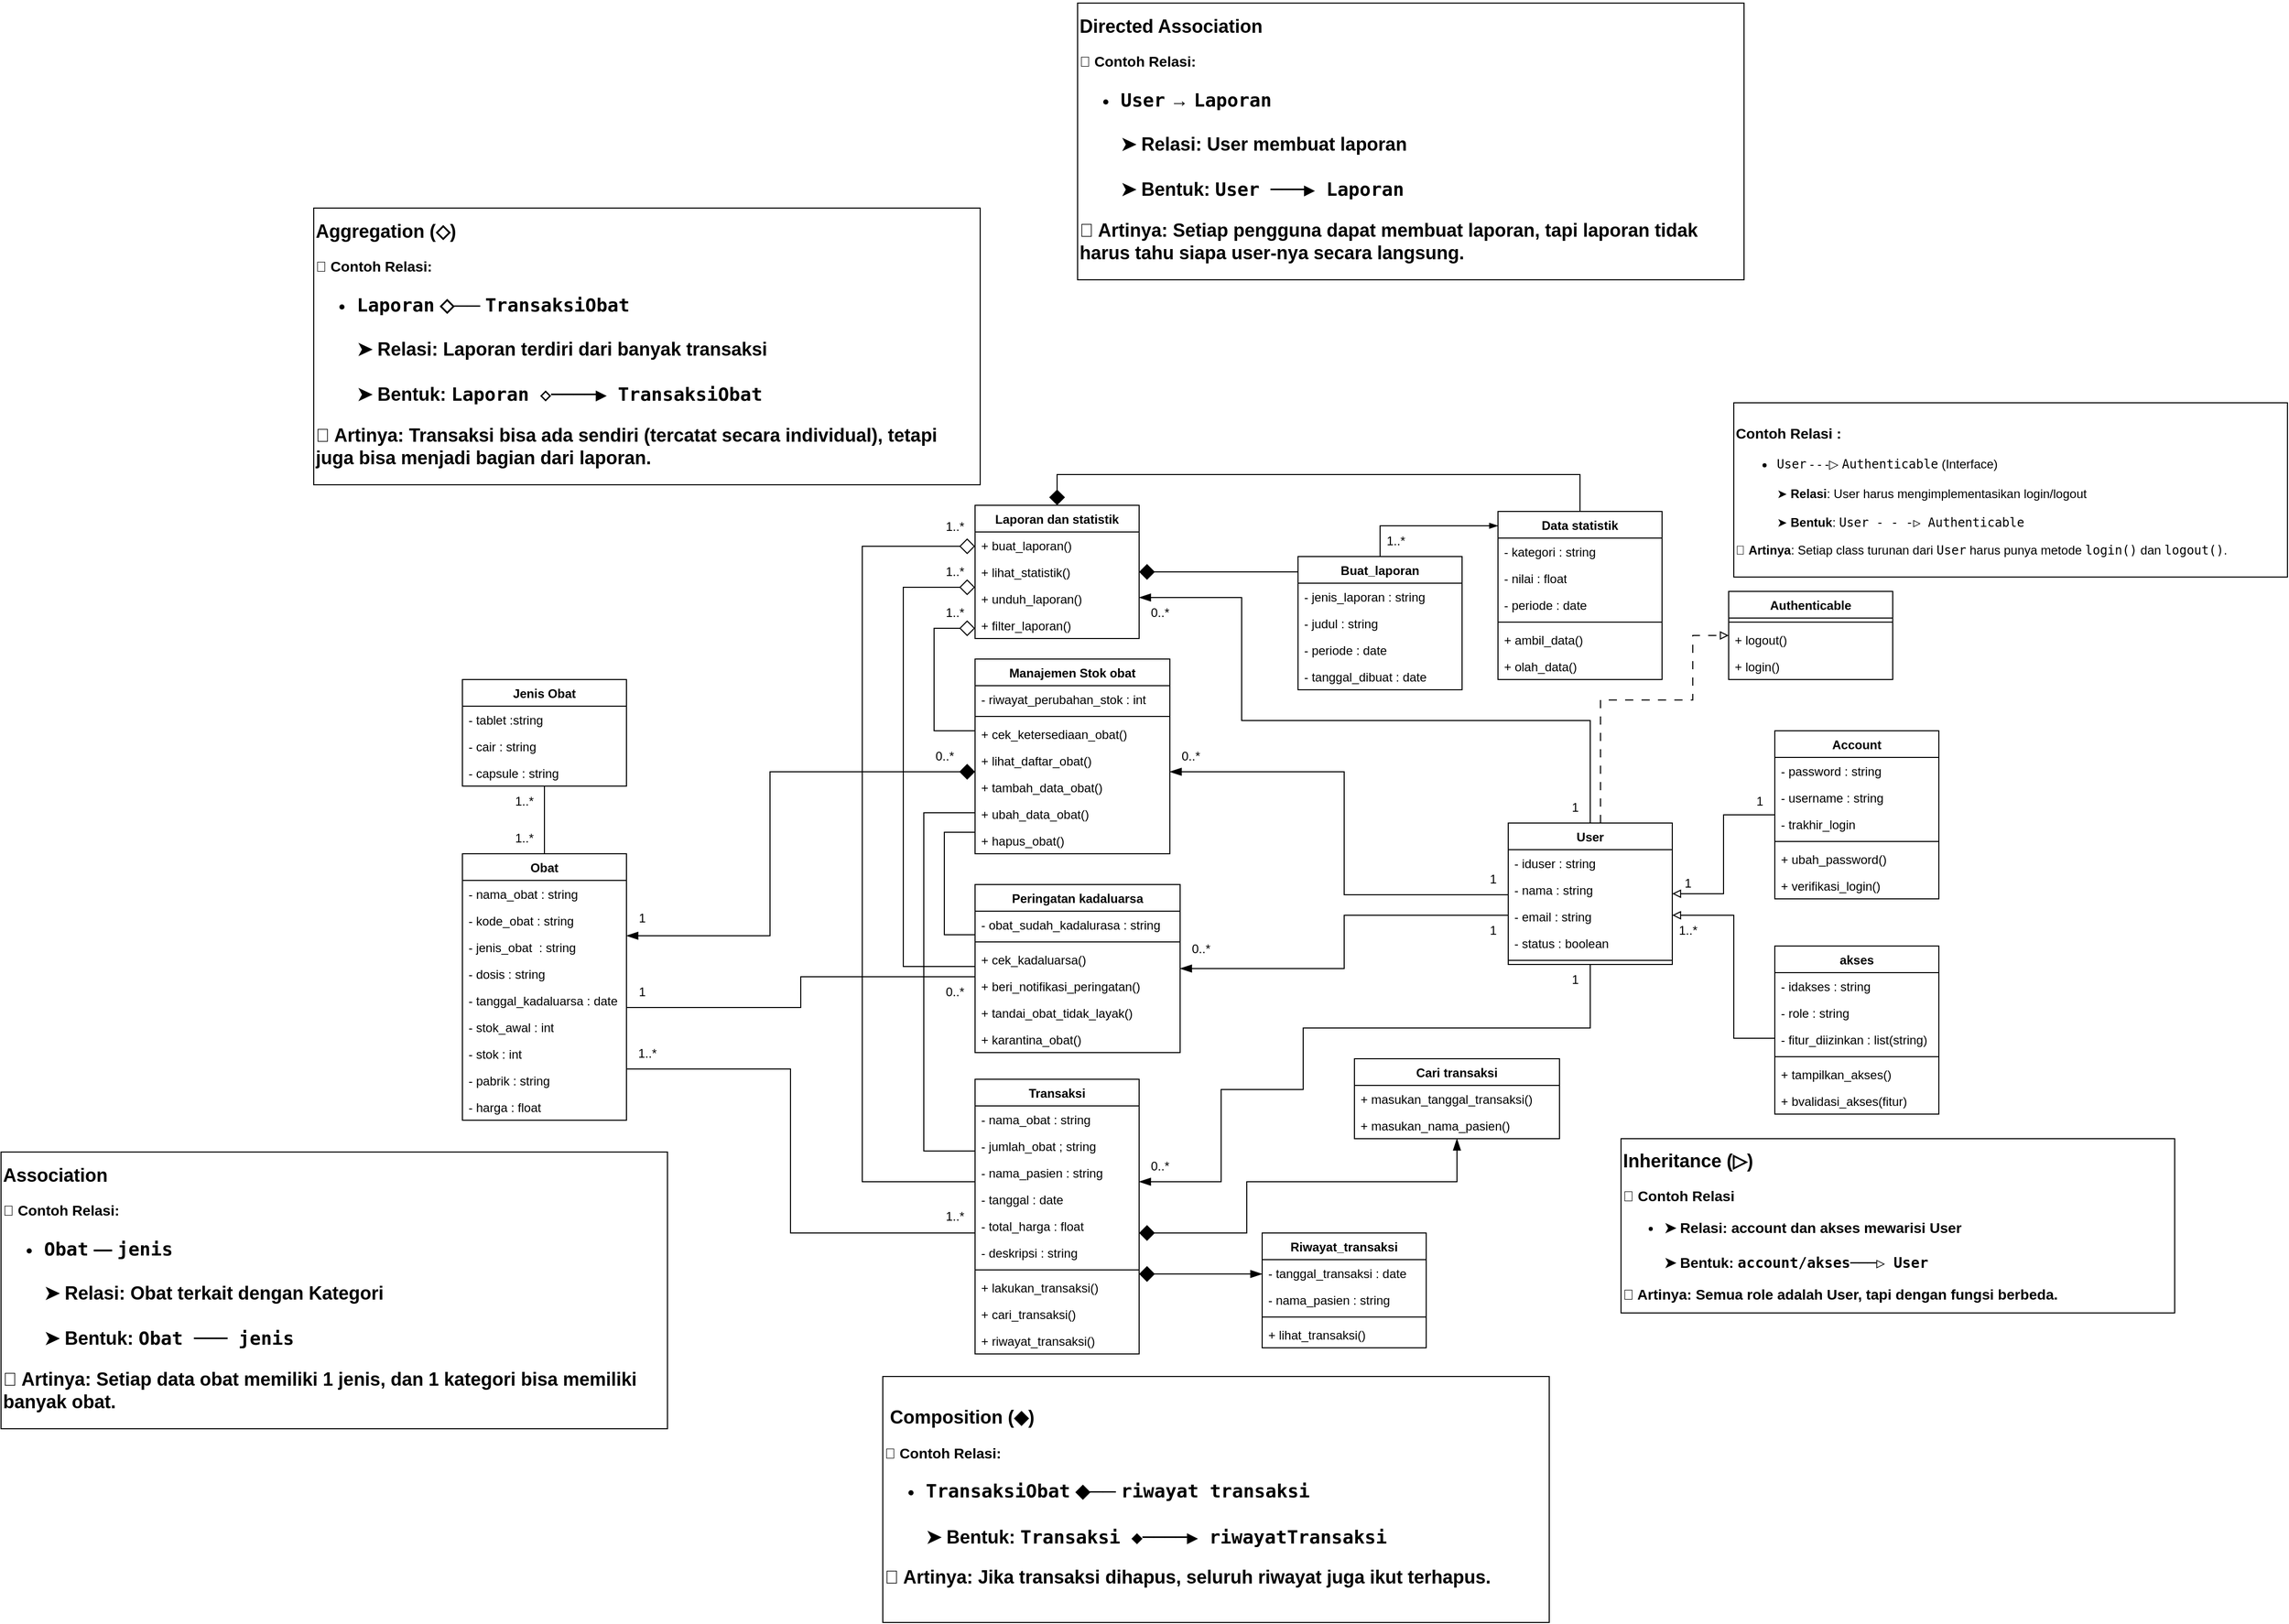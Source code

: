 <mxfile version="27.0.9">
  <diagram name="Page-1" id="1v5wK0HeZ9IP5dgijdlH">
    <mxGraphModel dx="3757" dy="2923" grid="1" gridSize="10" guides="1" tooltips="1" connect="1" arrows="1" fold="1" page="1" pageScale="1" pageWidth="850" pageHeight="1100" math="0" shadow="0">
      <root>
        <mxCell id="0" />
        <mxCell id="1" parent="0" />
        <mxCell id="NLO29iDs0YhnoxonNSA7-6" value="Transaksi" style="swimlane;fontStyle=1;align=center;verticalAlign=top;childLayout=stackLayout;horizontal=1;startSize=26;horizontalStack=0;resizeParent=1;resizeParentMax=0;resizeLast=0;collapsible=1;marginBottom=0;whiteSpace=wrap;html=1;" parent="1" vertex="1">
          <mxGeometry x="540" y="400" width="160" height="268" as="geometry" />
        </mxCell>
        <mxCell id="NLO29iDs0YhnoxonNSA7-75" value="- nama_obat : string" style="text;strokeColor=none;fillColor=none;align=left;verticalAlign=top;spacingLeft=4;spacingRight=4;overflow=hidden;rotatable=0;points=[[0,0.5],[1,0.5]];portConstraint=eastwest;whiteSpace=wrap;html=1;" parent="NLO29iDs0YhnoxonNSA7-6" vertex="1">
          <mxGeometry y="26" width="160" height="26" as="geometry" />
        </mxCell>
        <mxCell id="NLO29iDs0YhnoxonNSA7-84" value="- jumlah_obat ; string" style="text;strokeColor=none;fillColor=none;align=left;verticalAlign=top;spacingLeft=4;spacingRight=4;overflow=hidden;rotatable=0;points=[[0,0.5],[1,0.5]];portConstraint=eastwest;whiteSpace=wrap;html=1;" parent="NLO29iDs0YhnoxonNSA7-6" vertex="1">
          <mxGeometry y="52" width="160" height="26" as="geometry" />
        </mxCell>
        <mxCell id="NLO29iDs0YhnoxonNSA7-77" value="- nama_pasien : string" style="text;strokeColor=none;fillColor=none;align=left;verticalAlign=top;spacingLeft=4;spacingRight=4;overflow=hidden;rotatable=0;points=[[0,0.5],[1,0.5]];portConstraint=eastwest;whiteSpace=wrap;html=1;" parent="NLO29iDs0YhnoxonNSA7-6" vertex="1">
          <mxGeometry y="78" width="160" height="26" as="geometry" />
        </mxCell>
        <mxCell id="NLO29iDs0YhnoxonNSA7-78" value="- tanggal : date" style="text;strokeColor=none;fillColor=none;align=left;verticalAlign=top;spacingLeft=4;spacingRight=4;overflow=hidden;rotatable=0;points=[[0,0.5],[1,0.5]];portConstraint=eastwest;whiteSpace=wrap;html=1;" parent="NLO29iDs0YhnoxonNSA7-6" vertex="1">
          <mxGeometry y="104" width="160" height="26" as="geometry" />
        </mxCell>
        <mxCell id="NLO29iDs0YhnoxonNSA7-85" value="- total_harga : float" style="text;strokeColor=none;fillColor=none;align=left;verticalAlign=top;spacingLeft=4;spacingRight=4;overflow=hidden;rotatable=0;points=[[0,0.5],[1,0.5]];portConstraint=eastwest;whiteSpace=wrap;html=1;" parent="NLO29iDs0YhnoxonNSA7-6" vertex="1">
          <mxGeometry y="130" width="160" height="26" as="geometry" />
        </mxCell>
        <mxCell id="NLO29iDs0YhnoxonNSA7-86" value="- deskripsi : string" style="text;strokeColor=none;fillColor=none;align=left;verticalAlign=top;spacingLeft=4;spacingRight=4;overflow=hidden;rotatable=0;points=[[0,0.5],[1,0.5]];portConstraint=eastwest;whiteSpace=wrap;html=1;" parent="NLO29iDs0YhnoxonNSA7-6" vertex="1">
          <mxGeometry y="156" width="160" height="26" as="geometry" />
        </mxCell>
        <mxCell id="NLO29iDs0YhnoxonNSA7-8" value="" style="line;strokeWidth=1;fillColor=none;align=left;verticalAlign=middle;spacingTop=-1;spacingLeft=3;spacingRight=3;rotatable=0;labelPosition=right;points=[];portConstraint=eastwest;strokeColor=inherit;" parent="NLO29iDs0YhnoxonNSA7-6" vertex="1">
          <mxGeometry y="182" width="160" height="8" as="geometry" />
        </mxCell>
        <mxCell id="NLO29iDs0YhnoxonNSA7-59" value="+ lakukan_transaksi()" style="text;strokeColor=none;fillColor=none;align=left;verticalAlign=top;spacingLeft=4;spacingRight=4;overflow=hidden;rotatable=0;points=[[0,0.5],[1,0.5]];portConstraint=eastwest;whiteSpace=wrap;html=1;" parent="NLO29iDs0YhnoxonNSA7-6" vertex="1">
          <mxGeometry y="190" width="160" height="26" as="geometry" />
        </mxCell>
        <mxCell id="NLO29iDs0YhnoxonNSA7-9" value="+ cari_transaksi()" style="text;strokeColor=none;fillColor=none;align=left;verticalAlign=top;spacingLeft=4;spacingRight=4;overflow=hidden;rotatable=0;points=[[0,0.5],[1,0.5]];portConstraint=eastwest;whiteSpace=wrap;html=1;" parent="NLO29iDs0YhnoxonNSA7-6" vertex="1">
          <mxGeometry y="216" width="160" height="26" as="geometry" />
        </mxCell>
        <mxCell id="NLO29iDs0YhnoxonNSA7-60" value="+ riwayat_transaksi()" style="text;strokeColor=none;fillColor=none;align=left;verticalAlign=top;spacingLeft=4;spacingRight=4;overflow=hidden;rotatable=0;points=[[0,0.5],[1,0.5]];portConstraint=eastwest;whiteSpace=wrap;html=1;" parent="NLO29iDs0YhnoxonNSA7-6" vertex="1">
          <mxGeometry y="242" width="160" height="26" as="geometry" />
        </mxCell>
        <mxCell id="NLO29iDs0YhnoxonNSA7-160" style="edgeStyle=orthogonalEdgeStyle;rounded=0;orthogonalLoop=1;jettySize=auto;html=1;endArrow=none;startFill=0;" parent="1" source="NLO29iDs0YhnoxonNSA7-10" target="NLO29iDs0YhnoxonNSA7-27" edge="1">
          <mxGeometry relative="1" as="geometry">
            <Array as="points">
              <mxPoint x="370" y="300" />
              <mxPoint x="370" y="330" />
            </Array>
          </mxGeometry>
        </mxCell>
        <mxCell id="NLO29iDs0YhnoxonNSA7-10" value="Peringatan kadaluarsa" style="swimlane;fontStyle=1;align=center;verticalAlign=top;childLayout=stackLayout;horizontal=1;startSize=26;horizontalStack=0;resizeParent=1;resizeParentMax=0;resizeLast=0;collapsible=1;marginBottom=0;whiteSpace=wrap;html=1;" parent="1" vertex="1">
          <mxGeometry x="540" y="210" width="200" height="164" as="geometry" />
        </mxCell>
        <mxCell id="NLO29iDs0YhnoxonNSA7-11" value="- obat_sudah_kadalurasa : string" style="text;strokeColor=none;fillColor=none;align=left;verticalAlign=top;spacingLeft=4;spacingRight=4;overflow=hidden;rotatable=0;points=[[0,0.5],[1,0.5]];portConstraint=eastwest;whiteSpace=wrap;html=1;" parent="NLO29iDs0YhnoxonNSA7-10" vertex="1">
          <mxGeometry y="26" width="200" height="26" as="geometry" />
        </mxCell>
        <mxCell id="NLO29iDs0YhnoxonNSA7-12" value="" style="line;strokeWidth=1;fillColor=none;align=left;verticalAlign=middle;spacingTop=-1;spacingLeft=3;spacingRight=3;rotatable=0;labelPosition=right;points=[];portConstraint=eastwest;strokeColor=inherit;" parent="NLO29iDs0YhnoxonNSA7-10" vertex="1">
          <mxGeometry y="52" width="200" height="8" as="geometry" />
        </mxCell>
        <mxCell id="NLO29iDs0YhnoxonNSA7-95" value="+ cek_kadaluarsa()" style="text;strokeColor=none;fillColor=none;align=left;verticalAlign=top;spacingLeft=4;spacingRight=4;overflow=hidden;rotatable=0;points=[[0,0.5],[1,0.5]];portConstraint=eastwest;whiteSpace=wrap;html=1;" parent="NLO29iDs0YhnoxonNSA7-10" vertex="1">
          <mxGeometry y="60" width="200" height="26" as="geometry" />
        </mxCell>
        <mxCell id="NLO29iDs0YhnoxonNSA7-96" value="+ beri_notifikasi_peringatan()" style="text;strokeColor=none;fillColor=none;align=left;verticalAlign=top;spacingLeft=4;spacingRight=4;overflow=hidden;rotatable=0;points=[[0,0.5],[1,0.5]];portConstraint=eastwest;whiteSpace=wrap;html=1;" parent="NLO29iDs0YhnoxonNSA7-10" vertex="1">
          <mxGeometry y="86" width="200" height="26" as="geometry" />
        </mxCell>
        <mxCell id="NLO29iDs0YhnoxonNSA7-97" value="+ tandai_obat_tidak_layak()" style="text;strokeColor=none;fillColor=none;align=left;verticalAlign=top;spacingLeft=4;spacingRight=4;overflow=hidden;rotatable=0;points=[[0,0.5],[1,0.5]];portConstraint=eastwest;whiteSpace=wrap;html=1;" parent="NLO29iDs0YhnoxonNSA7-10" vertex="1">
          <mxGeometry y="112" width="200" height="26" as="geometry" />
        </mxCell>
        <mxCell id="NLO29iDs0YhnoxonNSA7-13" value="+ karantina_obat()" style="text;strokeColor=none;fillColor=none;align=left;verticalAlign=top;spacingLeft=4;spacingRight=4;overflow=hidden;rotatable=0;points=[[0,0.5],[1,0.5]];portConstraint=eastwest;whiteSpace=wrap;html=1;" parent="NLO29iDs0YhnoxonNSA7-10" vertex="1">
          <mxGeometry y="138" width="200" height="26" as="geometry" />
        </mxCell>
        <mxCell id="NLO29iDs0YhnoxonNSA7-163" style="edgeStyle=orthogonalEdgeStyle;rounded=0;orthogonalLoop=1;jettySize=auto;html=1;startArrow=diamond;startFill=0;endArrow=none;endFill=1;startSize=13;endSize=9;" parent="1" source="NLO29iDs0YhnoxonNSA7-14" target="NLO29iDs0YhnoxonNSA7-6" edge="1">
          <mxGeometry relative="1" as="geometry">
            <Array as="points">
              <mxPoint x="430" y="-120" />
              <mxPoint x="430" y="500" />
            </Array>
          </mxGeometry>
        </mxCell>
        <mxCell id="NLO29iDs0YhnoxonNSA7-164" style="edgeStyle=orthogonalEdgeStyle;rounded=0;orthogonalLoop=1;jettySize=auto;html=1;startArrow=diamond;startFill=0;endArrow=none;endFill=1;endSize=9;startSize=13;" parent="1" source="NLO29iDs0YhnoxonNSA7-14" target="NLO29iDs0YhnoxonNSA7-22" edge="1">
          <mxGeometry relative="1" as="geometry">
            <Array as="points">
              <mxPoint x="500" y="-40" />
              <mxPoint x="500" y="60" />
            </Array>
          </mxGeometry>
        </mxCell>
        <mxCell id="NLO29iDs0YhnoxonNSA7-165" style="edgeStyle=orthogonalEdgeStyle;rounded=0;orthogonalLoop=1;jettySize=auto;html=1;startArrow=diamond;startFill=0;startSize=13;endSize=9;endArrow=none;endFill=1;" parent="1" source="NLO29iDs0YhnoxonNSA7-14" target="NLO29iDs0YhnoxonNSA7-10" edge="1">
          <mxGeometry relative="1" as="geometry">
            <Array as="points">
              <mxPoint x="470" y="-80" />
              <mxPoint x="470" y="290" />
            </Array>
          </mxGeometry>
        </mxCell>
        <mxCell id="NLO29iDs0YhnoxonNSA7-14" value="Laporan dan statistik" style="swimlane;fontStyle=1;align=center;verticalAlign=top;childLayout=stackLayout;horizontal=1;startSize=26;horizontalStack=0;resizeParent=1;resizeParentMax=0;resizeLast=0;collapsible=1;marginBottom=0;whiteSpace=wrap;html=1;" parent="1" vertex="1">
          <mxGeometry x="540" y="-160" width="160" height="130" as="geometry" />
        </mxCell>
        <mxCell id="NLO29iDs0YhnoxonNSA7-17" value="+ buat_laporan()" style="text;strokeColor=none;fillColor=none;align=left;verticalAlign=top;spacingLeft=4;spacingRight=4;overflow=hidden;rotatable=0;points=[[0,0.5],[1,0.5]];portConstraint=eastwest;whiteSpace=wrap;html=1;" parent="NLO29iDs0YhnoxonNSA7-14" vertex="1">
          <mxGeometry y="26" width="160" height="26" as="geometry" />
        </mxCell>
        <mxCell id="NLO29iDs0YhnoxonNSA7-99" value="+ lihat_statistik()" style="text;strokeColor=none;fillColor=none;align=left;verticalAlign=top;spacingLeft=4;spacingRight=4;overflow=hidden;rotatable=0;points=[[0,0.5],[1,0.5]];portConstraint=eastwest;whiteSpace=wrap;html=1;" parent="NLO29iDs0YhnoxonNSA7-14" vertex="1">
          <mxGeometry y="52" width="160" height="26" as="geometry" />
        </mxCell>
        <mxCell id="NLO29iDs0YhnoxonNSA7-101" value="+ unduh_laporan()" style="text;strokeColor=none;fillColor=none;align=left;verticalAlign=top;spacingLeft=4;spacingRight=4;overflow=hidden;rotatable=0;points=[[0,0.5],[1,0.5]];portConstraint=eastwest;whiteSpace=wrap;html=1;" parent="NLO29iDs0YhnoxonNSA7-14" vertex="1">
          <mxGeometry y="78" width="160" height="26" as="geometry" />
        </mxCell>
        <mxCell id="NLO29iDs0YhnoxonNSA7-100" value="+ filter_laporan()" style="text;strokeColor=none;fillColor=none;align=left;verticalAlign=top;spacingLeft=4;spacingRight=4;overflow=hidden;rotatable=0;points=[[0,0.5],[1,0.5]];portConstraint=eastwest;whiteSpace=wrap;html=1;" parent="NLO29iDs0YhnoxonNSA7-14" vertex="1">
          <mxGeometry y="104" width="160" height="26" as="geometry" />
        </mxCell>
        <mxCell id="NLO29iDs0YhnoxonNSA7-161" style="edgeStyle=orthogonalEdgeStyle;rounded=0;orthogonalLoop=1;jettySize=auto;html=1;endArrow=blockThin;startFill=1;startArrow=diamond;endFill=1;startSize=13;endSize=9;" parent="1" source="NLO29iDs0YhnoxonNSA7-22" target="NLO29iDs0YhnoxonNSA7-27" edge="1">
          <mxGeometry relative="1" as="geometry">
            <Array as="points">
              <mxPoint x="340" y="100" />
              <mxPoint x="340" y="260" />
            </Array>
          </mxGeometry>
        </mxCell>
        <mxCell id="NLO29iDs0YhnoxonNSA7-22" value="Manajemen Stok obat" style="swimlane;fontStyle=1;align=center;verticalAlign=top;childLayout=stackLayout;horizontal=1;startSize=26;horizontalStack=0;resizeParent=1;resizeParentMax=0;resizeLast=0;collapsible=1;marginBottom=0;whiteSpace=wrap;html=1;" parent="1" vertex="1">
          <mxGeometry x="540" y="-10" width="190" height="190" as="geometry" />
        </mxCell>
        <mxCell id="NLO29iDs0YhnoxonNSA7-23" value="- riwayat_perubahan_stok : int" style="text;strokeColor=none;fillColor=none;align=left;verticalAlign=top;spacingLeft=4;spacingRight=4;overflow=hidden;rotatable=0;points=[[0,0.5],[1,0.5]];portConstraint=eastwest;whiteSpace=wrap;html=1;" parent="NLO29iDs0YhnoxonNSA7-22" vertex="1">
          <mxGeometry y="26" width="190" height="26" as="geometry" />
        </mxCell>
        <mxCell id="NLO29iDs0YhnoxonNSA7-24" value="" style="line;strokeWidth=1;fillColor=none;align=left;verticalAlign=middle;spacingTop=-1;spacingLeft=3;spacingRight=3;rotatable=0;labelPosition=right;points=[];portConstraint=eastwest;strokeColor=inherit;" parent="NLO29iDs0YhnoxonNSA7-22" vertex="1">
          <mxGeometry y="52" width="190" height="8" as="geometry" />
        </mxCell>
        <mxCell id="NLO29iDs0YhnoxonNSA7-57" value="+ cek_ketersediaan_obat()" style="text;strokeColor=none;fillColor=none;align=left;verticalAlign=top;spacingLeft=4;spacingRight=4;overflow=hidden;rotatable=0;points=[[0,0.5],[1,0.5]];portConstraint=eastwest;whiteSpace=wrap;html=1;" parent="NLO29iDs0YhnoxonNSA7-22" vertex="1">
          <mxGeometry y="60" width="190" height="26" as="geometry" />
        </mxCell>
        <mxCell id="NLO29iDs0YhnoxonNSA7-56" value="+ lihat_daftar_obat()" style="text;strokeColor=none;fillColor=none;align=left;verticalAlign=top;spacingLeft=4;spacingRight=4;overflow=hidden;rotatable=0;points=[[0,0.5],[1,0.5]];portConstraint=eastwest;whiteSpace=wrap;html=1;" parent="NLO29iDs0YhnoxonNSA7-22" vertex="1">
          <mxGeometry y="86" width="190" height="26" as="geometry" />
        </mxCell>
        <mxCell id="NLO29iDs0YhnoxonNSA7-54" value="+ tambah_data_obat()" style="text;strokeColor=none;fillColor=none;align=left;verticalAlign=top;spacingLeft=4;spacingRight=4;overflow=hidden;rotatable=0;points=[[0,0.5],[1,0.5]];portConstraint=eastwest;whiteSpace=wrap;html=1;" parent="NLO29iDs0YhnoxonNSA7-22" vertex="1">
          <mxGeometry y="112" width="190" height="26" as="geometry" />
        </mxCell>
        <mxCell id="NLO29iDs0YhnoxonNSA7-55" value="+ ubah_data_obat()" style="text;strokeColor=none;fillColor=none;align=left;verticalAlign=top;spacingLeft=4;spacingRight=4;overflow=hidden;rotatable=0;points=[[0,0.5],[1,0.5]];portConstraint=eastwest;whiteSpace=wrap;html=1;" parent="NLO29iDs0YhnoxonNSA7-22" vertex="1">
          <mxGeometry y="138" width="190" height="26" as="geometry" />
        </mxCell>
        <mxCell id="NLO29iDs0YhnoxonNSA7-25" value="+ hapus_obat()" style="text;strokeColor=none;fillColor=none;align=left;verticalAlign=top;spacingLeft=4;spacingRight=4;overflow=hidden;rotatable=0;points=[[0,0.5],[1,0.5]];portConstraint=eastwest;whiteSpace=wrap;html=1;" parent="NLO29iDs0YhnoxonNSA7-22" vertex="1">
          <mxGeometry y="164" width="190" height="26" as="geometry" />
        </mxCell>
        <mxCell id="NLO29iDs0YhnoxonNSA7-145" style="edgeStyle=orthogonalEdgeStyle;rounded=0;orthogonalLoop=1;jettySize=auto;html=1;endArrow=none;startFill=0;" parent="1" source="NLO29iDs0YhnoxonNSA7-27" target="NLO29iDs0YhnoxonNSA7-6" edge="1">
          <mxGeometry relative="1" as="geometry">
            <Array as="points">
              <mxPoint x="360" y="390" />
              <mxPoint x="360" y="550" />
            </Array>
          </mxGeometry>
        </mxCell>
        <mxCell id="NLO29iDs0YhnoxonNSA7-27" value="Obat" style="swimlane;fontStyle=1;align=center;verticalAlign=top;childLayout=stackLayout;horizontal=1;startSize=26;horizontalStack=0;resizeParent=1;resizeParentMax=0;resizeLast=0;collapsible=1;marginBottom=0;whiteSpace=wrap;html=1;" parent="1" vertex="1">
          <mxGeometry x="40" y="180" width="160" height="260" as="geometry" />
        </mxCell>
        <mxCell id="NLO29iDs0YhnoxonNSA7-28" value="- nama_obat : string" style="text;strokeColor=none;fillColor=none;align=left;verticalAlign=top;spacingLeft=4;spacingRight=4;overflow=hidden;rotatable=0;points=[[0,0.5],[1,0.5]];portConstraint=eastwest;whiteSpace=wrap;html=1;" parent="NLO29iDs0YhnoxonNSA7-27" vertex="1">
          <mxGeometry y="26" width="160" height="26" as="geometry" />
        </mxCell>
        <mxCell id="NLO29iDs0YhnoxonNSA7-50" value="- kode_obat : string" style="text;strokeColor=none;fillColor=none;align=left;verticalAlign=top;spacingLeft=4;spacingRight=4;overflow=hidden;rotatable=0;points=[[0,0.5],[1,0.5]];portConstraint=eastwest;whiteSpace=wrap;html=1;" parent="NLO29iDs0YhnoxonNSA7-27" vertex="1">
          <mxGeometry y="52" width="160" height="26" as="geometry" />
        </mxCell>
        <mxCell id="NLO29iDs0YhnoxonNSA7-51" value="- jenis_obat&amp;nbsp; : string" style="text;strokeColor=none;fillColor=none;align=left;verticalAlign=top;spacingLeft=4;spacingRight=4;overflow=hidden;rotatable=0;points=[[0,0.5],[1,0.5]];portConstraint=eastwest;whiteSpace=wrap;html=1;" parent="NLO29iDs0YhnoxonNSA7-27" vertex="1">
          <mxGeometry y="78" width="160" height="26" as="geometry" />
        </mxCell>
        <mxCell id="NLO29iDs0YhnoxonNSA7-48" value="- dosis : string" style="text;strokeColor=none;fillColor=none;align=left;verticalAlign=top;spacingLeft=4;spacingRight=4;overflow=hidden;rotatable=0;points=[[0,0.5],[1,0.5]];portConstraint=eastwest;whiteSpace=wrap;html=1;" parent="NLO29iDs0YhnoxonNSA7-27" vertex="1">
          <mxGeometry y="104" width="160" height="26" as="geometry" />
        </mxCell>
        <mxCell id="NLO29iDs0YhnoxonNSA7-52" value="- tanggal_kadaluarsa : date" style="text;strokeColor=none;fillColor=none;align=left;verticalAlign=top;spacingLeft=4;spacingRight=4;overflow=hidden;rotatable=0;points=[[0,0.5],[1,0.5]];portConstraint=eastwest;whiteSpace=wrap;html=1;" parent="NLO29iDs0YhnoxonNSA7-27" vertex="1">
          <mxGeometry y="130" width="160" height="26" as="geometry" />
        </mxCell>
        <mxCell id="NLO29iDs0YhnoxonNSA7-93" value="- stok_awal : int" style="text;strokeColor=none;fillColor=none;align=left;verticalAlign=top;spacingLeft=4;spacingRight=4;overflow=hidden;rotatable=0;points=[[0,0.5],[1,0.5]];portConstraint=eastwest;whiteSpace=wrap;html=1;" parent="NLO29iDs0YhnoxonNSA7-27" vertex="1">
          <mxGeometry y="156" width="160" height="26" as="geometry" />
        </mxCell>
        <mxCell id="NLO29iDs0YhnoxonNSA7-92" value="- stok : int" style="text;strokeColor=none;fillColor=none;align=left;verticalAlign=top;spacingLeft=4;spacingRight=4;overflow=hidden;rotatable=0;points=[[0,0.5],[1,0.5]];portConstraint=eastwest;whiteSpace=wrap;html=1;" parent="NLO29iDs0YhnoxonNSA7-27" vertex="1">
          <mxGeometry y="182" width="160" height="26" as="geometry" />
        </mxCell>
        <mxCell id="NLO29iDs0YhnoxonNSA7-53" value="- pabrik : string" style="text;strokeColor=none;fillColor=none;align=left;verticalAlign=top;spacingLeft=4;spacingRight=4;overflow=hidden;rotatable=0;points=[[0,0.5],[1,0.5]];portConstraint=eastwest;whiteSpace=wrap;html=1;" parent="NLO29iDs0YhnoxonNSA7-27" vertex="1">
          <mxGeometry y="208" width="160" height="26" as="geometry" />
        </mxCell>
        <mxCell id="NLO29iDs0YhnoxonNSA7-49" value="- harga : float" style="text;strokeColor=none;fillColor=none;align=left;verticalAlign=top;spacingLeft=4;spacingRight=4;overflow=hidden;rotatable=0;points=[[0,0.5],[1,0.5]];portConstraint=eastwest;whiteSpace=wrap;html=1;" parent="NLO29iDs0YhnoxonNSA7-27" vertex="1">
          <mxGeometry y="234" width="160" height="26" as="geometry" />
        </mxCell>
        <mxCell id="NLO29iDs0YhnoxonNSA7-129" style="edgeStyle=orthogonalEdgeStyle;rounded=0;orthogonalLoop=1;jettySize=auto;html=1;endArrow=blockThin;endFill=1;endSize=9;" parent="1" source="NLO29iDs0YhnoxonNSA7-137" target="NLO29iDs0YhnoxonNSA7-6" edge="1">
          <mxGeometry relative="1" as="geometry">
            <mxPoint x="1140" y="249" as="sourcePoint" />
            <Array as="points">
              <mxPoint x="1140" y="350" />
              <mxPoint x="860" y="350" />
              <mxPoint x="860" y="410" />
              <mxPoint x="780" y="410" />
              <mxPoint x="780" y="500" />
            </Array>
          </mxGeometry>
        </mxCell>
        <mxCell id="NLO29iDs0YhnoxonNSA7-130" style="edgeStyle=orthogonalEdgeStyle;rounded=0;orthogonalLoop=1;jettySize=auto;html=1;endArrow=blockThin;endFill=1;endSize=9;" parent="1" source="NLO29iDs0YhnoxonNSA7-137" target="NLO29iDs0YhnoxonNSA7-10" edge="1">
          <mxGeometry relative="1" as="geometry">
            <mxPoint x="1060" y="223" as="sourcePoint" />
            <Array as="points">
              <mxPoint x="900" y="240" />
              <mxPoint x="900" y="292" />
            </Array>
          </mxGeometry>
        </mxCell>
        <mxCell id="NLO29iDs0YhnoxonNSA7-131" style="edgeStyle=orthogonalEdgeStyle;rounded=0;orthogonalLoop=1;jettySize=auto;html=1;endArrow=blockThin;endFill=1;endSize=9;" parent="1" source="NLO29iDs0YhnoxonNSA7-137" target="NLO29iDs0YhnoxonNSA7-22" edge="1">
          <mxGeometry relative="1" as="geometry">
            <mxPoint x="1090" y="150" as="sourcePoint" />
            <Array as="points">
              <mxPoint x="900" y="220" />
              <mxPoint x="900" y="100" />
            </Array>
          </mxGeometry>
        </mxCell>
        <mxCell id="NLO29iDs0YhnoxonNSA7-132" style="edgeStyle=orthogonalEdgeStyle;rounded=0;orthogonalLoop=1;jettySize=auto;html=1;endArrow=blockThin;endFill=1;endSize=9;" parent="1" source="NLO29iDs0YhnoxonNSA7-137" target="NLO29iDs0YhnoxonNSA7-14" edge="1">
          <mxGeometry relative="1" as="geometry">
            <mxPoint x="1140" y="197" as="sourcePoint" />
            <Array as="points">
              <mxPoint x="1140" y="50" />
              <mxPoint x="800" y="50" />
              <mxPoint x="800" y="-70" />
            </Array>
          </mxGeometry>
        </mxCell>
        <mxCell id="NLO29iDs0YhnoxonNSA7-80" style="edgeStyle=orthogonalEdgeStyle;rounded=0;orthogonalLoop=1;jettySize=auto;html=1;endArrow=diamond;startFill=1;endFill=1;endSize=13;startArrow=blockThin;startSize=9;" parent="1" source="NLO29iDs0YhnoxonNSA7-61" target="NLO29iDs0YhnoxonNSA7-6" edge="1">
          <mxGeometry relative="1" as="geometry">
            <Array as="points">
              <mxPoint x="760" y="590" />
              <mxPoint x="760" y="590" />
            </Array>
          </mxGeometry>
        </mxCell>
        <mxCell id="NLO29iDs0YhnoxonNSA7-61" value="Riwayat_transaksi" style="swimlane;fontStyle=1;align=center;verticalAlign=top;childLayout=stackLayout;horizontal=1;startSize=26;horizontalStack=0;resizeParent=1;resizeParentMax=0;resizeLast=0;collapsible=1;marginBottom=0;whiteSpace=wrap;html=1;" parent="1" vertex="1">
          <mxGeometry x="820" y="550" width="160" height="112" as="geometry" />
        </mxCell>
        <mxCell id="NLO29iDs0YhnoxonNSA7-66" value="- tanggal_transaksi : date" style="text;strokeColor=none;fillColor=none;align=left;verticalAlign=top;spacingLeft=4;spacingRight=4;overflow=hidden;rotatable=0;points=[[0,0.5],[1,0.5]];portConstraint=eastwest;whiteSpace=wrap;html=1;" parent="NLO29iDs0YhnoxonNSA7-61" vertex="1">
          <mxGeometry y="26" width="160" height="26" as="geometry" />
        </mxCell>
        <mxCell id="NLO29iDs0YhnoxonNSA7-89" value="- nama_pasien : string" style="text;strokeColor=none;fillColor=none;align=left;verticalAlign=top;spacingLeft=4;spacingRight=4;overflow=hidden;rotatable=0;points=[[0,0.5],[1,0.5]];portConstraint=eastwest;whiteSpace=wrap;html=1;" parent="NLO29iDs0YhnoxonNSA7-61" vertex="1">
          <mxGeometry y="52" width="160" height="26" as="geometry" />
        </mxCell>
        <mxCell id="NLO29iDs0YhnoxonNSA7-63" value="" style="line;strokeWidth=1;fillColor=none;align=left;verticalAlign=middle;spacingTop=-1;spacingLeft=3;spacingRight=3;rotatable=0;labelPosition=right;points=[];portConstraint=eastwest;strokeColor=inherit;" parent="NLO29iDs0YhnoxonNSA7-61" vertex="1">
          <mxGeometry y="78" width="160" height="8" as="geometry" />
        </mxCell>
        <mxCell id="NLO29iDs0YhnoxonNSA7-87" value="+ lihat_transaksi()" style="text;strokeColor=none;fillColor=none;align=left;verticalAlign=top;spacingLeft=4;spacingRight=4;overflow=hidden;rotatable=0;points=[[0,0.5],[1,0.5]];portConstraint=eastwest;whiteSpace=wrap;html=1;" parent="NLO29iDs0YhnoxonNSA7-61" vertex="1">
          <mxGeometry y="86" width="160" height="26" as="geometry" />
        </mxCell>
        <mxCell id="NLO29iDs0YhnoxonNSA7-83" style="edgeStyle=orthogonalEdgeStyle;rounded=0;orthogonalLoop=1;jettySize=auto;html=1;endArrow=diamond;startFill=1;endFill=1;endSize=13;startArrow=blockThin;startSize=9;" parent="1" source="NLO29iDs0YhnoxonNSA7-67" target="NLO29iDs0YhnoxonNSA7-6" edge="1">
          <mxGeometry relative="1" as="geometry">
            <Array as="points">
              <mxPoint x="1010" y="500" />
              <mxPoint x="805" y="500" />
              <mxPoint x="805" y="550" />
            </Array>
          </mxGeometry>
        </mxCell>
        <mxCell id="NLO29iDs0YhnoxonNSA7-67" value="Cari transaksi" style="swimlane;fontStyle=1;align=center;verticalAlign=top;childLayout=stackLayout;horizontal=1;startSize=26;horizontalStack=0;resizeParent=1;resizeParentMax=0;resizeLast=0;collapsible=1;marginBottom=0;whiteSpace=wrap;html=1;" parent="1" vertex="1">
          <mxGeometry x="910" y="380" width="200" height="78" as="geometry" />
        </mxCell>
        <mxCell id="NLO29iDs0YhnoxonNSA7-90" value="+ masukan_tanggal_transaksi()" style="text;strokeColor=none;fillColor=none;align=left;verticalAlign=top;spacingLeft=4;spacingRight=4;overflow=hidden;rotatable=0;points=[[0,0.5],[1,0.5]];portConstraint=eastwest;whiteSpace=wrap;html=1;" parent="NLO29iDs0YhnoxonNSA7-67" vertex="1">
          <mxGeometry y="26" width="200" height="26" as="geometry" />
        </mxCell>
        <mxCell id="NLO29iDs0YhnoxonNSA7-70" value="+ masukan_nama_pasien()" style="text;strokeColor=none;fillColor=none;align=left;verticalAlign=top;spacingLeft=4;spacingRight=4;overflow=hidden;rotatable=0;points=[[0,0.5],[1,0.5]];portConstraint=eastwest;whiteSpace=wrap;html=1;" parent="NLO29iDs0YhnoxonNSA7-67" vertex="1">
          <mxGeometry y="52" width="200" height="26" as="geometry" />
        </mxCell>
        <mxCell id="NLO29iDs0YhnoxonNSA7-133" style="edgeStyle=orthogonalEdgeStyle;rounded=0;orthogonalLoop=1;jettySize=auto;html=1;endArrow=diamond;startFill=0;endFill=1;endSize=13;" parent="1" source="NLO29iDs0YhnoxonNSA7-106" target="NLO29iDs0YhnoxonNSA7-14" edge="1">
          <mxGeometry relative="1" as="geometry">
            <Array as="points">
              <mxPoint x="830" y="-95" />
              <mxPoint x="830" y="-95" />
            </Array>
          </mxGeometry>
        </mxCell>
        <mxCell id="NLO29iDs0YhnoxonNSA7-106" value="Buat_laporan" style="swimlane;fontStyle=1;align=center;verticalAlign=top;childLayout=stackLayout;horizontal=1;startSize=26;horizontalStack=0;resizeParent=1;resizeParentMax=0;resizeLast=0;collapsible=1;marginBottom=0;whiteSpace=wrap;html=1;" parent="1" vertex="1">
          <mxGeometry x="855" y="-110" width="160" height="130" as="geometry" />
        </mxCell>
        <mxCell id="NLO29iDs0YhnoxonNSA7-107" value="- jenis_laporan : string" style="text;strokeColor=none;fillColor=none;align=left;verticalAlign=top;spacingLeft=4;spacingRight=4;overflow=hidden;rotatable=0;points=[[0,0.5],[1,0.5]];portConstraint=eastwest;whiteSpace=wrap;html=1;" parent="NLO29iDs0YhnoxonNSA7-106" vertex="1">
          <mxGeometry y="26" width="160" height="26" as="geometry" />
        </mxCell>
        <mxCell id="NLO29iDs0YhnoxonNSA7-111" value="- judul : string" style="text;strokeColor=none;fillColor=none;align=left;verticalAlign=top;spacingLeft=4;spacingRight=4;overflow=hidden;rotatable=0;points=[[0,0.5],[1,0.5]];portConstraint=eastwest;whiteSpace=wrap;html=1;" parent="NLO29iDs0YhnoxonNSA7-106" vertex="1">
          <mxGeometry y="52" width="160" height="26" as="geometry" />
        </mxCell>
        <mxCell id="NLO29iDs0YhnoxonNSA7-113" value="- periode : date" style="text;strokeColor=none;fillColor=none;align=left;verticalAlign=top;spacingLeft=4;spacingRight=4;overflow=hidden;rotatable=0;points=[[0,0.5],[1,0.5]];portConstraint=eastwest;whiteSpace=wrap;html=1;" parent="NLO29iDs0YhnoxonNSA7-106" vertex="1">
          <mxGeometry y="78" width="160" height="26" as="geometry" />
        </mxCell>
        <mxCell id="NLO29iDs0YhnoxonNSA7-108" value="- tanggal_dibuat : date" style="text;strokeColor=none;fillColor=none;align=left;verticalAlign=top;spacingLeft=4;spacingRight=4;overflow=hidden;rotatable=0;points=[[0,0.5],[1,0.5]];portConstraint=eastwest;whiteSpace=wrap;html=1;" parent="NLO29iDs0YhnoxonNSA7-106" vertex="1">
          <mxGeometry y="104" width="160" height="26" as="geometry" />
        </mxCell>
        <mxCell id="NLO29iDs0YhnoxonNSA7-134" style="edgeStyle=orthogonalEdgeStyle;rounded=0;orthogonalLoop=1;jettySize=auto;html=1;endArrow=diamond;startFill=0;endSize=13;endFill=1;" parent="1" source="NLO29iDs0YhnoxonNSA7-114" target="NLO29iDs0YhnoxonNSA7-14" edge="1">
          <mxGeometry relative="1" as="geometry">
            <Array as="points">
              <mxPoint x="1130" y="-190" />
              <mxPoint x="620" y="-190" />
            </Array>
          </mxGeometry>
        </mxCell>
        <mxCell id="NLO29iDs0YhnoxonNSA7-114" value="Data statistik" style="swimlane;fontStyle=1;align=center;verticalAlign=top;childLayout=stackLayout;horizontal=1;startSize=26;horizontalStack=0;resizeParent=1;resizeParentMax=0;resizeLast=0;collapsible=1;marginBottom=0;whiteSpace=wrap;html=1;" parent="1" vertex="1">
          <mxGeometry x="1050" y="-154" width="160" height="164" as="geometry" />
        </mxCell>
        <mxCell id="NLO29iDs0YhnoxonNSA7-115" value="- kategori : string" style="text;strokeColor=none;fillColor=none;align=left;verticalAlign=top;spacingLeft=4;spacingRight=4;overflow=hidden;rotatable=0;points=[[0,0.5],[1,0.5]];portConstraint=eastwest;whiteSpace=wrap;html=1;" parent="NLO29iDs0YhnoxonNSA7-114" vertex="1">
          <mxGeometry y="26" width="160" height="26" as="geometry" />
        </mxCell>
        <mxCell id="NLO29iDs0YhnoxonNSA7-116" value="- nilai : float" style="text;strokeColor=none;fillColor=none;align=left;verticalAlign=top;spacingLeft=4;spacingRight=4;overflow=hidden;rotatable=0;points=[[0,0.5],[1,0.5]];portConstraint=eastwest;whiteSpace=wrap;html=1;" parent="NLO29iDs0YhnoxonNSA7-114" vertex="1">
          <mxGeometry y="52" width="160" height="26" as="geometry" />
        </mxCell>
        <mxCell id="NLO29iDs0YhnoxonNSA7-117" value="- periode : date" style="text;strokeColor=none;fillColor=none;align=left;verticalAlign=top;spacingLeft=4;spacingRight=4;overflow=hidden;rotatable=0;points=[[0,0.5],[1,0.5]];portConstraint=eastwest;whiteSpace=wrap;html=1;" parent="NLO29iDs0YhnoxonNSA7-114" vertex="1">
          <mxGeometry y="78" width="160" height="26" as="geometry" />
        </mxCell>
        <mxCell id="NLO29iDs0YhnoxonNSA7-119" value="" style="line;strokeWidth=1;fillColor=none;align=left;verticalAlign=middle;spacingTop=-1;spacingLeft=3;spacingRight=3;rotatable=0;labelPosition=right;points=[];portConstraint=eastwest;strokeColor=inherit;" parent="NLO29iDs0YhnoxonNSA7-114" vertex="1">
          <mxGeometry y="104" width="160" height="8" as="geometry" />
        </mxCell>
        <mxCell id="NLO29iDs0YhnoxonNSA7-121" value="+ ambil_data()" style="text;strokeColor=none;fillColor=none;align=left;verticalAlign=top;spacingLeft=4;spacingRight=4;overflow=hidden;rotatable=0;points=[[0,0.5],[1,0.5]];portConstraint=eastwest;whiteSpace=wrap;html=1;" parent="NLO29iDs0YhnoxonNSA7-114" vertex="1">
          <mxGeometry y="112" width="160" height="26" as="geometry" />
        </mxCell>
        <mxCell id="NLO29iDs0YhnoxonNSA7-120" value="+ olah_data()" style="text;strokeColor=none;fillColor=none;align=left;verticalAlign=top;spacingLeft=4;spacingRight=4;overflow=hidden;rotatable=0;points=[[0,0.5],[1,0.5]];portConstraint=eastwest;whiteSpace=wrap;html=1;" parent="NLO29iDs0YhnoxonNSA7-114" vertex="1">
          <mxGeometry y="138" width="160" height="26" as="geometry" />
        </mxCell>
        <mxCell id="NLO29iDs0YhnoxonNSA7-179" style="edgeStyle=orthogonalEdgeStyle;rounded=0;orthogonalLoop=1;jettySize=auto;html=1;dashed=1;dashPattern=8 8;endArrow=block;endFill=0;" parent="1" source="NLO29iDs0YhnoxonNSA7-137" target="NLO29iDs0YhnoxonNSA7-173" edge="1">
          <mxGeometry relative="1" as="geometry">
            <Array as="points">
              <mxPoint x="1150" y="30" />
              <mxPoint x="1240" y="30" />
            </Array>
          </mxGeometry>
        </mxCell>
        <mxCell id="NLO29iDs0YhnoxonNSA7-137" value="User" style="swimlane;fontStyle=1;align=center;verticalAlign=top;childLayout=stackLayout;horizontal=1;startSize=26;horizontalStack=0;resizeParent=1;resizeParentMax=0;resizeLast=0;collapsible=1;marginBottom=0;whiteSpace=wrap;html=1;" parent="1" vertex="1">
          <mxGeometry x="1060" y="150" width="160" height="138" as="geometry" />
        </mxCell>
        <mxCell id="NLO29iDs0YhnoxonNSA7-36" value="- iduser : string" style="text;strokeColor=none;fillColor=none;align=left;verticalAlign=top;spacingLeft=4;spacingRight=4;overflow=hidden;rotatable=0;points=[[0,0.5],[1,0.5]];portConstraint=eastwest;whiteSpace=wrap;html=1;" parent="NLO29iDs0YhnoxonNSA7-137" vertex="1">
          <mxGeometry y="26" width="160" height="26" as="geometry" />
        </mxCell>
        <mxCell id="NLO29iDs0YhnoxonNSA7-190" value="- nama : string" style="text;strokeColor=none;fillColor=none;align=left;verticalAlign=top;spacingLeft=4;spacingRight=4;overflow=hidden;rotatable=0;points=[[0,0.5],[1,0.5]];portConstraint=eastwest;whiteSpace=wrap;html=1;" parent="NLO29iDs0YhnoxonNSA7-137" vertex="1">
          <mxGeometry y="52" width="160" height="26" as="geometry" />
        </mxCell>
        <mxCell id="NLO29iDs0YhnoxonNSA7-189" value="- email : string" style="text;strokeColor=none;fillColor=none;align=left;verticalAlign=top;spacingLeft=4;spacingRight=4;overflow=hidden;rotatable=0;points=[[0,0.5],[1,0.5]];portConstraint=eastwest;whiteSpace=wrap;html=1;" parent="NLO29iDs0YhnoxonNSA7-137" vertex="1">
          <mxGeometry y="78" width="160" height="26" as="geometry" />
        </mxCell>
        <mxCell id="NLO29iDs0YhnoxonNSA7-191" value="- status : boolean" style="text;strokeColor=none;fillColor=none;align=left;verticalAlign=top;spacingLeft=4;spacingRight=4;overflow=hidden;rotatable=0;points=[[0,0.5],[1,0.5]];portConstraint=eastwest;whiteSpace=wrap;html=1;" parent="NLO29iDs0YhnoxonNSA7-137" vertex="1">
          <mxGeometry y="104" width="160" height="26" as="geometry" />
        </mxCell>
        <mxCell id="NLO29iDs0YhnoxonNSA7-140" value="" style="line;strokeWidth=1;fillColor=none;align=left;verticalAlign=middle;spacingTop=-1;spacingLeft=3;spacingRight=3;rotatable=0;labelPosition=right;points=[];portConstraint=eastwest;strokeColor=inherit;" parent="NLO29iDs0YhnoxonNSA7-137" vertex="1">
          <mxGeometry y="130" width="160" height="8" as="geometry" />
        </mxCell>
        <mxCell id="NLO29iDs0YhnoxonNSA7-167" style="edgeStyle=orthogonalEdgeStyle;rounded=0;orthogonalLoop=1;jettySize=auto;html=1;endArrow=none;startFill=0;" parent="1" source="NLO29iDs0YhnoxonNSA7-148" target="NLO29iDs0YhnoxonNSA7-27" edge="1">
          <mxGeometry relative="1" as="geometry" />
        </mxCell>
        <mxCell id="NLO29iDs0YhnoxonNSA7-148" value="Jenis Obat" style="swimlane;fontStyle=1;align=center;verticalAlign=top;childLayout=stackLayout;horizontal=1;startSize=26;horizontalStack=0;resizeParent=1;resizeParentMax=0;resizeLast=0;collapsible=1;marginBottom=0;whiteSpace=wrap;html=1;" parent="1" vertex="1">
          <mxGeometry x="40" y="10" width="160" height="104" as="geometry" />
        </mxCell>
        <mxCell id="NLO29iDs0YhnoxonNSA7-149" value="- tablet :string" style="text;strokeColor=none;fillColor=none;align=left;verticalAlign=top;spacingLeft=4;spacingRight=4;overflow=hidden;rotatable=0;points=[[0,0.5],[1,0.5]];portConstraint=eastwest;whiteSpace=wrap;html=1;" parent="NLO29iDs0YhnoxonNSA7-148" vertex="1">
          <mxGeometry y="26" width="160" height="26" as="geometry" />
        </mxCell>
        <mxCell id="NLO29iDs0YhnoxonNSA7-150" value="- cair : string" style="text;strokeColor=none;fillColor=none;align=left;verticalAlign=top;spacingLeft=4;spacingRight=4;overflow=hidden;rotatable=0;points=[[0,0.5],[1,0.5]];portConstraint=eastwest;whiteSpace=wrap;html=1;" parent="NLO29iDs0YhnoxonNSA7-148" vertex="1">
          <mxGeometry y="52" width="160" height="26" as="geometry" />
        </mxCell>
        <mxCell id="NLO29iDs0YhnoxonNSA7-151" value="- capsule : string" style="text;strokeColor=none;fillColor=none;align=left;verticalAlign=top;spacingLeft=4;spacingRight=4;overflow=hidden;rotatable=0;points=[[0,0.5],[1,0.5]];portConstraint=eastwest;whiteSpace=wrap;html=1;" parent="NLO29iDs0YhnoxonNSA7-148" vertex="1">
          <mxGeometry y="78" width="160" height="26" as="geometry" />
        </mxCell>
        <mxCell id="NLO29iDs0YhnoxonNSA7-173" value="Authenticable" style="swimlane;fontStyle=1;align=center;verticalAlign=top;childLayout=stackLayout;horizontal=1;startSize=26;horizontalStack=0;resizeParent=1;resizeParentMax=0;resizeLast=0;collapsible=1;marginBottom=0;whiteSpace=wrap;html=1;" parent="1" vertex="1">
          <mxGeometry x="1275" y="-76" width="160" height="86" as="geometry" />
        </mxCell>
        <mxCell id="NLO29iDs0YhnoxonNSA7-176" value="" style="line;strokeWidth=1;fillColor=none;align=left;verticalAlign=middle;spacingTop=-1;spacingLeft=3;spacingRight=3;rotatable=0;labelPosition=right;points=[];portConstraint=eastwest;strokeColor=inherit;" parent="NLO29iDs0YhnoxonNSA7-173" vertex="1">
          <mxGeometry y="26" width="160" height="8" as="geometry" />
        </mxCell>
        <mxCell id="NLO29iDs0YhnoxonNSA7-136" value="+ logout()" style="text;strokeColor=none;fillColor=none;align=left;verticalAlign=top;spacingLeft=4;spacingRight=4;overflow=hidden;rotatable=0;points=[[0,0.5],[1,0.5]];portConstraint=eastwest;whiteSpace=wrap;html=1;" parent="NLO29iDs0YhnoxonNSA7-173" vertex="1">
          <mxGeometry y="34" width="160" height="26" as="geometry" />
        </mxCell>
        <mxCell id="NLO29iDs0YhnoxonNSA7-178" value="+ login()" style="text;strokeColor=none;fillColor=none;align=left;verticalAlign=top;spacingLeft=4;spacingRight=4;overflow=hidden;rotatable=0;points=[[0,0.5],[1,0.5]];portConstraint=eastwest;whiteSpace=wrap;html=1;" parent="NLO29iDs0YhnoxonNSA7-173" vertex="1">
          <mxGeometry y="60" width="160" height="26" as="geometry" />
        </mxCell>
        <mxCell id="NLO29iDs0YhnoxonNSA7-209" style="edgeStyle=orthogonalEdgeStyle;rounded=0;orthogonalLoop=1;jettySize=auto;html=1;endArrow=block;startFill=0;endFill=0;" parent="1" source="NLO29iDs0YhnoxonNSA7-192" target="NLO29iDs0YhnoxonNSA7-137" edge="1">
          <mxGeometry relative="1" as="geometry">
            <Array as="points">
              <mxPoint x="1270" y="142" />
              <mxPoint x="1270" y="219" />
            </Array>
          </mxGeometry>
        </mxCell>
        <mxCell id="NLO29iDs0YhnoxonNSA7-192" value="Account" style="swimlane;fontStyle=1;align=center;verticalAlign=top;childLayout=stackLayout;horizontal=1;startSize=26;horizontalStack=0;resizeParent=1;resizeParentMax=0;resizeLast=0;collapsible=1;marginBottom=0;whiteSpace=wrap;html=1;" parent="1" vertex="1">
          <mxGeometry x="1320" y="60" width="160" height="164" as="geometry" />
        </mxCell>
        <mxCell id="NLO29iDs0YhnoxonNSA7-198" value="- password : string" style="text;strokeColor=none;fillColor=none;align=left;verticalAlign=top;spacingLeft=4;spacingRight=4;overflow=hidden;rotatable=0;points=[[0,0.5],[1,0.5]];portConstraint=eastwest;whiteSpace=wrap;html=1;" parent="NLO29iDs0YhnoxonNSA7-192" vertex="1">
          <mxGeometry y="26" width="160" height="26" as="geometry" />
        </mxCell>
        <mxCell id="NLO29iDs0YhnoxonNSA7-39" value="- username : string" style="text;strokeColor=none;fillColor=none;align=left;verticalAlign=top;spacingLeft=4;spacingRight=4;overflow=hidden;rotatable=0;points=[[0,0.5],[1,0.5]];portConstraint=eastwest;whiteSpace=wrap;html=1;" parent="NLO29iDs0YhnoxonNSA7-192" vertex="1">
          <mxGeometry y="52" width="160" height="26" as="geometry" />
        </mxCell>
        <mxCell id="NLO29iDs0YhnoxonNSA7-208" value="- trakhir_login" style="text;strokeColor=none;fillColor=none;align=left;verticalAlign=top;spacingLeft=4;spacingRight=4;overflow=hidden;rotatable=0;points=[[0,0.5],[1,0.5]];portConstraint=eastwest;whiteSpace=wrap;html=1;" parent="NLO29iDs0YhnoxonNSA7-192" vertex="1">
          <mxGeometry y="78" width="160" height="26" as="geometry" />
        </mxCell>
        <mxCell id="NLO29iDs0YhnoxonNSA7-197" value="" style="line;strokeWidth=1;fillColor=none;align=left;verticalAlign=middle;spacingTop=-1;spacingLeft=3;spacingRight=3;rotatable=0;labelPosition=right;points=[];portConstraint=eastwest;strokeColor=inherit;" parent="NLO29iDs0YhnoxonNSA7-192" vertex="1">
          <mxGeometry y="104" width="160" height="8" as="geometry" />
        </mxCell>
        <mxCell id="NLO29iDs0YhnoxonNSA7-203" value="+ ubah_password()" style="text;strokeColor=none;fillColor=none;align=left;verticalAlign=top;spacingLeft=4;spacingRight=4;overflow=hidden;rotatable=0;points=[[0,0.5],[1,0.5]];portConstraint=eastwest;whiteSpace=wrap;html=1;" parent="NLO29iDs0YhnoxonNSA7-192" vertex="1">
          <mxGeometry y="112" width="160" height="26" as="geometry" />
        </mxCell>
        <mxCell id="NLO29iDs0YhnoxonNSA7-204" value="+ verifikasi_login()" style="text;strokeColor=none;fillColor=none;align=left;verticalAlign=top;spacingLeft=4;spacingRight=4;overflow=hidden;rotatable=0;points=[[0,0.5],[1,0.5]];portConstraint=eastwest;whiteSpace=wrap;html=1;" parent="NLO29iDs0YhnoxonNSA7-192" vertex="1">
          <mxGeometry y="138" width="160" height="26" as="geometry" />
        </mxCell>
        <mxCell id="NLO29iDs0YhnoxonNSA7-199" value="akses" style="swimlane;fontStyle=1;align=center;verticalAlign=top;childLayout=stackLayout;horizontal=1;startSize=26;horizontalStack=0;resizeParent=1;resizeParentMax=0;resizeLast=0;collapsible=1;marginBottom=0;whiteSpace=wrap;html=1;" parent="1" vertex="1">
          <mxGeometry x="1320" y="270" width="160" height="164" as="geometry" />
        </mxCell>
        <mxCell id="NLO29iDs0YhnoxonNSA7-200" value="- idakses : string" style="text;strokeColor=none;fillColor=none;align=left;verticalAlign=top;spacingLeft=4;spacingRight=4;overflow=hidden;rotatable=0;points=[[0,0.5],[1,0.5]];portConstraint=eastwest;whiteSpace=wrap;html=1;" parent="NLO29iDs0YhnoxonNSA7-199" vertex="1">
          <mxGeometry y="26" width="160" height="26" as="geometry" />
        </mxCell>
        <mxCell id="NLO29iDs0YhnoxonNSA7-201" value="- role : string" style="text;strokeColor=none;fillColor=none;align=left;verticalAlign=top;spacingLeft=4;spacingRight=4;overflow=hidden;rotatable=0;points=[[0,0.5],[1,0.5]];portConstraint=eastwest;whiteSpace=wrap;html=1;" parent="NLO29iDs0YhnoxonNSA7-199" vertex="1">
          <mxGeometry y="52" width="160" height="26" as="geometry" />
        </mxCell>
        <mxCell id="NLO29iDs0YhnoxonNSA7-205" value="- fitur_diizinkan : list(string)" style="text;strokeColor=none;fillColor=none;align=left;verticalAlign=top;spacingLeft=4;spacingRight=4;overflow=hidden;rotatable=0;points=[[0,0.5],[1,0.5]];portConstraint=eastwest;whiteSpace=wrap;html=1;" parent="NLO29iDs0YhnoxonNSA7-199" vertex="1">
          <mxGeometry y="78" width="160" height="26" as="geometry" />
        </mxCell>
        <mxCell id="NLO29iDs0YhnoxonNSA7-202" value="" style="line;strokeWidth=1;fillColor=none;align=left;verticalAlign=middle;spacingTop=-1;spacingLeft=3;spacingRight=3;rotatable=0;labelPosition=right;points=[];portConstraint=eastwest;strokeColor=inherit;" parent="NLO29iDs0YhnoxonNSA7-199" vertex="1">
          <mxGeometry y="104" width="160" height="8" as="geometry" />
        </mxCell>
        <mxCell id="NLO29iDs0YhnoxonNSA7-206" value="+ tampilkan_akses()" style="text;strokeColor=none;fillColor=none;align=left;verticalAlign=top;spacingLeft=4;spacingRight=4;overflow=hidden;rotatable=0;points=[[0,0.5],[1,0.5]];portConstraint=eastwest;whiteSpace=wrap;html=1;" parent="NLO29iDs0YhnoxonNSA7-199" vertex="1">
          <mxGeometry y="112" width="160" height="26" as="geometry" />
        </mxCell>
        <mxCell id="NLO29iDs0YhnoxonNSA7-207" value="+ bvalidasi_akses(fitur)" style="text;strokeColor=none;fillColor=none;align=left;verticalAlign=top;spacingLeft=4;spacingRight=4;overflow=hidden;rotatable=0;points=[[0,0.5],[1,0.5]];portConstraint=eastwest;whiteSpace=wrap;html=1;" parent="NLO29iDs0YhnoxonNSA7-199" vertex="1">
          <mxGeometry y="138" width="160" height="26" as="geometry" />
        </mxCell>
        <mxCell id="NLO29iDs0YhnoxonNSA7-210" style="edgeStyle=orthogonalEdgeStyle;rounded=0;orthogonalLoop=1;jettySize=auto;html=1;endArrow=block;startFill=0;startArrow=none;endFill=0;" parent="1" source="NLO29iDs0YhnoxonNSA7-199" target="NLO29iDs0YhnoxonNSA7-137" edge="1">
          <mxGeometry relative="1" as="geometry">
            <Array as="points">
              <mxPoint x="1280" y="360" />
              <mxPoint x="1280" y="240" />
            </Array>
          </mxGeometry>
        </mxCell>
        <mxCell id="NLO29iDs0YhnoxonNSA7-211" value="1" style="text;html=1;align=center;verticalAlign=middle;resizable=0;points=[];autosize=1;strokeColor=none;fillColor=none;" parent="1" vertex="1">
          <mxGeometry x="1220" y="194" width="30" height="30" as="geometry" />
        </mxCell>
        <mxCell id="NLO29iDs0YhnoxonNSA7-212" value="1" style="text;html=1;align=center;verticalAlign=middle;resizable=0;points=[];autosize=1;strokeColor=none;fillColor=none;" parent="1" vertex="1">
          <mxGeometry x="1290" y="114" width="30" height="30" as="geometry" />
        </mxCell>
        <mxCell id="NLO29iDs0YhnoxonNSA7-213" value="1..*" style="text;html=1;align=center;verticalAlign=middle;resizable=0;points=[];autosize=1;strokeColor=none;fillColor=none;" parent="1" vertex="1">
          <mxGeometry x="1215" y="240" width="40" height="30" as="geometry" />
        </mxCell>
        <mxCell id="NLO29iDs0YhnoxonNSA7-215" value="1" style="text;html=1;align=center;verticalAlign=middle;resizable=0;points=[];autosize=1;strokeColor=none;fillColor=none;" parent="1" vertex="1">
          <mxGeometry x="1110" y="120" width="30" height="30" as="geometry" />
        </mxCell>
        <mxCell id="NLO29iDs0YhnoxonNSA7-216" value="1..*" style="text;html=1;align=center;verticalAlign=middle;resizable=0;points=[];autosize=1;strokeColor=none;fillColor=none;" parent="1" vertex="1">
          <mxGeometry x="930" y="-140" width="40" height="30" as="geometry" />
        </mxCell>
        <mxCell id="NLO29iDs0YhnoxonNSA7-223" style="edgeStyle=orthogonalEdgeStyle;rounded=0;orthogonalLoop=1;jettySize=auto;html=1;endArrow=blockThin;endFill=1;" parent="1" source="NLO29iDs0YhnoxonNSA7-106" target="NLO29iDs0YhnoxonNSA7-114" edge="1">
          <mxGeometry relative="1" as="geometry">
            <mxPoint x="1015" y="-45" as="sourcePoint" />
            <mxPoint x="1050" y="-140" as="targetPoint" />
            <Array as="points">
              <mxPoint x="935" y="-140" />
            </Array>
          </mxGeometry>
        </mxCell>
        <mxCell id="NLO29iDs0YhnoxonNSA7-224" value="1" style="text;html=1;align=center;verticalAlign=middle;resizable=0;points=[];autosize=1;strokeColor=none;fillColor=none;" parent="1" vertex="1">
          <mxGeometry x="200" y="300" width="30" height="30" as="geometry" />
        </mxCell>
        <mxCell id="NLO29iDs0YhnoxonNSA7-225" value="0..*" style="text;html=1;align=center;verticalAlign=middle;resizable=0;points=[];autosize=1;strokeColor=none;fillColor=none;" parent="1" vertex="1">
          <mxGeometry x="500" y="300" width="40" height="30" as="geometry" />
        </mxCell>
        <mxCell id="NLO29iDs0YhnoxonNSA7-226" value="1" style="text;html=1;align=center;verticalAlign=middle;resizable=0;points=[];autosize=1;strokeColor=none;fillColor=none;" parent="1" vertex="1">
          <mxGeometry x="1030" y="240" width="30" height="30" as="geometry" />
        </mxCell>
        <mxCell id="NLO29iDs0YhnoxonNSA7-227" value="0..*" style="text;html=1;align=center;verticalAlign=middle;resizable=0;points=[];autosize=1;strokeColor=none;fillColor=none;" parent="1" vertex="1">
          <mxGeometry x="740" y="258" width="40" height="30" as="geometry" />
        </mxCell>
        <mxCell id="NLO29iDs0YhnoxonNSA7-228" value="0..*" style="text;html=1;align=center;verticalAlign=middle;resizable=0;points=[];autosize=1;strokeColor=none;fillColor=none;" parent="1" vertex="1">
          <mxGeometry x="700" y="-70" width="40" height="30" as="geometry" />
        </mxCell>
        <mxCell id="NLO29iDs0YhnoxonNSA7-230" value="1..*" style="text;html=1;align=center;verticalAlign=middle;resizable=0;points=[];autosize=1;strokeColor=none;fillColor=none;" parent="1" vertex="1">
          <mxGeometry x="500" y="519" width="40" height="30" as="geometry" />
        </mxCell>
        <mxCell id="NLO29iDs0YhnoxonNSA7-232" value="1..*" style="text;html=1;align=center;verticalAlign=middle;resizable=0;points=[];autosize=1;strokeColor=none;fillColor=none;" parent="1" vertex="1">
          <mxGeometry x="200" y="360" width="40" height="30" as="geometry" />
        </mxCell>
        <mxCell id="NLO29iDs0YhnoxonNSA7-233" value="1" style="text;html=1;align=center;verticalAlign=middle;resizable=0;points=[];autosize=1;strokeColor=none;fillColor=none;" parent="1" vertex="1">
          <mxGeometry x="1110" y="288" width="30" height="30" as="geometry" />
        </mxCell>
        <mxCell id="NLO29iDs0YhnoxonNSA7-234" value="0..*" style="text;html=1;align=center;verticalAlign=middle;resizable=0;points=[];autosize=1;strokeColor=none;fillColor=none;" parent="1" vertex="1">
          <mxGeometry x="700" y="470" width="40" height="30" as="geometry" />
        </mxCell>
        <mxCell id="NLO29iDs0YhnoxonNSA7-235" value="1" style="text;html=1;align=center;verticalAlign=middle;resizable=0;points=[];autosize=1;strokeColor=none;fillColor=none;" parent="1" vertex="1">
          <mxGeometry x="1030" y="190" width="30" height="30" as="geometry" />
        </mxCell>
        <mxCell id="NLO29iDs0YhnoxonNSA7-237" value="0..*" style="text;html=1;align=center;verticalAlign=middle;resizable=0;points=[];autosize=1;strokeColor=none;fillColor=none;" parent="1" vertex="1">
          <mxGeometry x="730" y="70" width="40" height="30" as="geometry" />
        </mxCell>
        <mxCell id="NLO29iDs0YhnoxonNSA7-238" style="edgeStyle=orthogonalEdgeStyle;rounded=0;orthogonalLoop=1;jettySize=auto;html=1;startArrow=none;startFill=0;startSize=13;endSize=9;endArrow=none;endFill=1;" parent="1" edge="1">
          <mxGeometry relative="1" as="geometry">
            <mxPoint x="540" y="64" as="sourcePoint" />
            <mxPoint x="540" y="434" as="targetPoint" />
            <Array as="points">
              <mxPoint x="540" y="140" />
              <mxPoint x="490" y="140" />
              <mxPoint x="490" y="470" />
              <mxPoint x="540" y="470" />
            </Array>
          </mxGeometry>
        </mxCell>
        <mxCell id="NLO29iDs0YhnoxonNSA7-239" style="edgeStyle=orthogonalEdgeStyle;rounded=0;orthogonalLoop=1;jettySize=auto;html=1;startArrow=none;startFill=0;endArrow=none;endFill=1;endSize=9;startSize=13;" parent="1" edge="1">
          <mxGeometry relative="1" as="geometry">
            <mxPoint x="540" y="159" as="sourcePoint" />
            <mxPoint x="540" y="259" as="targetPoint" />
            <Array as="points">
              <mxPoint x="510" y="159" />
              <mxPoint x="510" y="259" />
            </Array>
          </mxGeometry>
        </mxCell>
        <mxCell id="NLO29iDs0YhnoxonNSA7-240" value="1" style="text;html=1;align=center;verticalAlign=middle;resizable=0;points=[];autosize=1;strokeColor=none;fillColor=none;" parent="1" vertex="1">
          <mxGeometry x="200" y="228" width="30" height="30" as="geometry" />
        </mxCell>
        <mxCell id="NLO29iDs0YhnoxonNSA7-241" value="0..*" style="text;html=1;align=center;verticalAlign=middle;resizable=0;points=[];autosize=1;strokeColor=none;fillColor=none;" parent="1" vertex="1">
          <mxGeometry x="490" y="70" width="40" height="30" as="geometry" />
        </mxCell>
        <mxCell id="NLO29iDs0YhnoxonNSA7-243" value="1..*" style="text;html=1;align=center;verticalAlign=middle;resizable=0;points=[];autosize=1;strokeColor=none;fillColor=none;" parent="1" vertex="1">
          <mxGeometry x="500" y="-154" width="40" height="30" as="geometry" />
        </mxCell>
        <mxCell id="NLO29iDs0YhnoxonNSA7-244" value="1..*" style="text;html=1;align=center;verticalAlign=middle;resizable=0;points=[];autosize=1;strokeColor=none;fillColor=none;" parent="1" vertex="1">
          <mxGeometry x="500" y="-110" width="40" height="30" as="geometry" />
        </mxCell>
        <mxCell id="NLO29iDs0YhnoxonNSA7-245" value="1..*" style="text;html=1;align=center;verticalAlign=middle;resizable=0;points=[];autosize=1;strokeColor=none;fillColor=none;" parent="1" vertex="1">
          <mxGeometry x="500" y="-70" width="40" height="30" as="geometry" />
        </mxCell>
        <mxCell id="NLO29iDs0YhnoxonNSA7-249" value="&lt;h3 data-start=&quot;1615&quot; data-end=&quot;1636&quot;&gt;Contoh Relasi :&lt;/h3&gt;&lt;ul data-start=&quot;1637&quot; data-end=&quot;1788&quot;&gt;&lt;li data-start=&quot;1637&quot; data-end=&quot;1788&quot;&gt;&lt;p data-start=&quot;1639&quot; data-end=&quot;1788&quot;&gt;&lt;code data-start=&quot;1639&quot; data-end=&quot;1645&quot;&gt;User&lt;/code&gt; - - -▷ &lt;code data-start=&quot;1653&quot; data-end=&quot;1668&quot;&gt;Authenticable&lt;/code&gt; (Interface)&lt;br data-start=&quot;1680&quot; data-end=&quot;1683&quot;&gt;&lt;br&gt;➤ &lt;strong data-start=&quot;1687&quot; data-end=&quot;1697&quot;&gt;Relasi&lt;/strong&gt;: User harus mengimplementasikan login/logout&lt;br data-start=&quot;1742&quot; data-end=&quot;1745&quot;&gt;&lt;br&gt;➤ &lt;strong data-start=&quot;1749&quot; data-end=&quot;1759&quot;&gt;Bentuk&lt;/strong&gt;: &lt;code data-start=&quot;1761&quot; data-end=&quot;1788&quot;&gt;User - - -▷ Authenticable&lt;/code&gt;&lt;/p&gt;&lt;/li&gt;&lt;/ul&gt;&lt;p data-start=&quot;1790&quot; data-end=&quot;1883&quot;&gt;📌 &lt;strong data-start=&quot;1793&quot; data-end=&quot;1804&quot;&gt;Artinya&lt;/strong&gt;: Setiap class turunan dari &lt;code data-start=&quot;1832&quot; data-end=&quot;1838&quot;&gt;User&lt;/code&gt; harus punya metode &lt;code data-start=&quot;1858&quot; data-end=&quot;1867&quot;&gt;login()&lt;/code&gt; dan &lt;code data-start=&quot;1872&quot; data-end=&quot;1882&quot;&gt;logout()&lt;/code&gt;.&lt;/p&gt;" style="rounded=0;whiteSpace=wrap;html=1;align=left;" parent="1" vertex="1">
          <mxGeometry x="1280" y="-260" width="540" height="170" as="geometry" />
        </mxCell>
        <mxCell id="NLO29iDs0YhnoxonNSA7-250" value="&lt;h2 data-end=&quot;1347&quot; data-start=&quot;1318&quot;&gt;&lt;strong data-end=&quot;1345&quot; data-start=&quot;1323&quot;&gt;Inheritance (▷)&lt;/strong&gt;&lt;/h2&gt;&lt;h3 data-end=&quot;1369&quot; data-start=&quot;1348&quot;&gt;🔁 Contoh Relasi&lt;/h3&gt;&lt;h3 data-start=&quot;1615&quot; data-end=&quot;1636&quot;&gt;&lt;ul data-end=&quot;1502&quot; data-start=&quot;1370&quot;&gt;&lt;li data-end=&quot;1502&quot; data-start=&quot;1394&quot;&gt;&lt;p data-end=&quot;1502&quot; data-start=&quot;1396&quot;&gt;➤ &lt;strong data-end=&quot;1429&quot; data-start=&quot;1419&quot;&gt;Relasi&lt;/strong&gt;: account dan akses mewarisi User&lt;br data-end=&quot;1466&quot; data-start=&quot;1463&quot;&gt;&lt;br&gt;➤ &lt;strong data-end=&quot;1480&quot; data-start=&quot;1470&quot;&gt;Bentuk&lt;/strong&gt;: &lt;code data-end=&quot;1502&quot; data-start=&quot;1482&quot;&gt;account/akses───▷ User&lt;/code&gt;&lt;/p&gt;&lt;/li&gt;&lt;/ul&gt;&lt;p data-end=&quot;1571&quot; data-start=&quot;1504&quot;&gt;📌 &lt;strong data-end=&quot;1518&quot; data-start=&quot;1507&quot;&gt;Artinya&lt;/strong&gt;: Semua role adalah User, tapi dengan fungsi berbeda.&lt;/p&gt;&lt;/h3&gt;" style="rounded=0;whiteSpace=wrap;html=1;align=left;" parent="1" vertex="1">
          <mxGeometry x="1170" y="458" width="540" height="170" as="geometry" />
        </mxCell>
        <mxCell id="NLO29iDs0YhnoxonNSA7-251" value="&lt;h2 data-end=&quot;1039&quot; data-start=&quot;1010&quot;&gt;&lt;strong data-end=&quot;1037&quot; data-start=&quot;1015&quot;&gt;&amp;nbsp;Composition (◆)&lt;/strong&gt;&lt;/h2&gt;&lt;h3 data-end=&quot;1061&quot; data-start=&quot;1040&quot;&gt;🔁 Contoh Relasi:&lt;/h3&gt;&lt;h2 data-end=&quot;1347&quot; data-start=&quot;1318&quot;&gt;&lt;ul data-end=&quot;1232&quot; data-start=&quot;1062&quot;&gt;&lt;li data-end=&quot;1232&quot; data-start=&quot;1062&quot;&gt;&lt;p data-end=&quot;1232&quot; data-start=&quot;1064&quot;&gt;&lt;code data-end=&quot;1079&quot; data-start=&quot;1064&quot;&gt;TransaksiObat&lt;/code&gt; ◆── &lt;code data-end=&quot;1101&quot; data-start=&quot;1084&quot;&gt;riwayat transaksi&lt;/code&gt;&lt;br data-end=&quot;1182&quot; data-start=&quot;1179&quot;&gt;&lt;br&gt;➤ &lt;strong data-end=&quot;1196&quot; data-start=&quot;1186&quot;&gt;Bentuk&lt;/strong&gt;: &lt;code data-end=&quot;1232&quot; data-start=&quot;1198&quot;&gt;Transaksi ◆────▶ riwayatTransaksi&lt;/code&gt;&lt;/p&gt;&lt;/li&gt;&lt;/ul&gt;&lt;p data-end=&quot;1311&quot; data-start=&quot;1234&quot;&gt;📌 &lt;strong data-end=&quot;1248&quot; data-start=&quot;1237&quot;&gt;Artinya&lt;/strong&gt;: Jika transaksi dihapus, seluruh riwayat juga ikut terhapus.&lt;/p&gt;&lt;/h2&gt;" style="rounded=0;whiteSpace=wrap;html=1;align=left;" parent="1" vertex="1">
          <mxGeometry x="450" y="690" width="650" height="240" as="geometry" />
        </mxCell>
        <mxCell id="NLO29iDs0YhnoxonNSA7-252" value="&lt;h2 data-end=&quot;724&quot; data-start=&quot;695&quot;&gt;&lt;strong data-end=&quot;722&quot; data-start=&quot;700&quot;&gt;Aggregation (◇)&lt;/strong&gt;&lt;/h2&gt;&lt;h3 data-end=&quot;746&quot; data-start=&quot;725&quot;&gt;🔁 Contoh Relasi:&lt;/h3&gt;&lt;h2 data-end=&quot;1039&quot; data-start=&quot;1010&quot;&gt;&lt;ul data-end=&quot;883&quot; data-start=&quot;747&quot;&gt;&lt;li data-end=&quot;883&quot; data-start=&quot;747&quot;&gt;&lt;p data-end=&quot;883&quot; data-start=&quot;749&quot;&gt;&lt;code data-end=&quot;758&quot; data-start=&quot;749&quot;&gt;Laporan&lt;/code&gt; ◇── &lt;code data-end=&quot;778&quot; data-start=&quot;763&quot;&gt;TransaksiObat&lt;/code&gt;&lt;br data-end=&quot;781&quot; data-start=&quot;778&quot;&gt;&lt;br&gt;➤ &lt;strong data-end=&quot;795&quot; data-start=&quot;785&quot;&gt;Relasi&lt;/strong&gt;: Laporan terdiri dari banyak transaksi&lt;br data-end=&quot;837&quot; data-start=&quot;834&quot;&gt;&lt;br&gt;➤ &lt;strong data-end=&quot;851&quot; data-start=&quot;841&quot;&gt;Bentuk&lt;/strong&gt;: &lt;code data-end=&quot;883&quot; data-start=&quot;853&quot;&gt;Laporan ◇────▶ TransaksiObat&lt;/code&gt;&lt;/p&gt;&lt;/li&gt;&lt;/ul&gt;&lt;p data-end=&quot;1003&quot; data-start=&quot;885&quot;&gt;📌 &lt;strong data-end=&quot;899&quot; data-start=&quot;888&quot;&gt;Artinya&lt;/strong&gt;: Transaksi bisa ada sendiri (tercatat secara individual), tetapi juga bisa menjadi bagian dari laporan.&lt;/p&gt;&lt;/h2&gt;" style="rounded=0;whiteSpace=wrap;html=1;align=left;" parent="1" vertex="1">
          <mxGeometry x="-105" y="-450" width="650" height="270" as="geometry" />
        </mxCell>
        <mxCell id="NLO29iDs0YhnoxonNSA7-253" value="&lt;h2 data-end=&quot;450&quot; data-start=&quot;416&quot;&gt;&lt;strong data-end=&quot;448&quot; data-start=&quot;421&quot;&gt;Directed Association&lt;/strong&gt;&lt;/h2&gt;&lt;h3 data-end=&quot;472&quot; data-start=&quot;451&quot;&gt;🔁 Contoh Relasi:&lt;/h3&gt;&lt;h2 data-end=&quot;724&quot; data-start=&quot;695&quot;&gt;&lt;ul data-end=&quot;570&quot; data-start=&quot;473&quot;&gt;&lt;li data-end=&quot;570&quot; data-start=&quot;473&quot;&gt;&lt;p data-end=&quot;570&quot; data-start=&quot;475&quot;&gt;&lt;code data-end=&quot;481&quot; data-start=&quot;475&quot;&gt;User&lt;/code&gt; → &lt;code data-end=&quot;493&quot; data-start=&quot;484&quot;&gt;Laporan&lt;/code&gt;&lt;br data-end=&quot;496&quot; data-start=&quot;493&quot;&gt;&lt;br&gt;➤ &lt;strong data-end=&quot;510&quot; data-start=&quot;500&quot;&gt;Relasi&lt;/strong&gt;: User membuat laporan&lt;br data-end=&quot;535&quot; data-start=&quot;532&quot;&gt;&lt;br&gt;➤ &lt;strong data-end=&quot;549&quot; data-start=&quot;539&quot;&gt;Bentuk&lt;/strong&gt;: &lt;code data-end=&quot;570&quot; data-start=&quot;551&quot;&gt;User ───▶ Laporan&lt;/code&gt;&lt;/p&gt;&lt;/li&gt;&lt;/ul&gt;&lt;p data-end=&quot;688&quot; data-start=&quot;572&quot;&gt;📌 &lt;strong data-end=&quot;586&quot; data-start=&quot;575&quot;&gt;Artinya&lt;/strong&gt;: Setiap pengguna dapat membuat laporan, tapi laporan tidak harus tahu siapa user-nya secara langsung.&lt;/p&gt;&lt;/h2&gt;" style="rounded=0;whiteSpace=wrap;html=1;align=left;" parent="1" vertex="1">
          <mxGeometry x="640" y="-650" width="650" height="270" as="geometry" />
        </mxCell>
        <mxCell id="NLO29iDs0YhnoxonNSA7-254" value="&lt;h2 data-end=&quot;183&quot; data-start=&quot;158&quot;&gt;&lt;strong data-end=&quot;181&quot; data-start=&quot;163&quot;&gt;Association&lt;/strong&gt;&lt;/h2&gt;&lt;h3 data-end=&quot;205&quot; data-start=&quot;184&quot;&gt;🔁 Contoh Relasi:&lt;/h3&gt;&lt;h2 data-end=&quot;450&quot; data-start=&quot;416&quot;&gt;&lt;ul data-end=&quot;312&quot; data-start=&quot;206&quot;&gt;&lt;li data-end=&quot;312&quot; data-start=&quot;206&quot;&gt;&lt;p data-end=&quot;312&quot; data-start=&quot;208&quot;&gt;&lt;code data-end=&quot;214&quot; data-start=&quot;208&quot;&gt;Obat&lt;/code&gt; — &lt;code data-end=&quot;227&quot; data-start=&quot;217&quot;&gt;jenis&lt;/code&gt;&lt;br data-end=&quot;230&quot; data-start=&quot;227&quot;&gt;&lt;br&gt;➤ &lt;strong data-end=&quot;244&quot; data-start=&quot;234&quot;&gt;Relasi&lt;/strong&gt;: Obat terkait dengan Kategori&lt;br data-end=&quot;277&quot; data-start=&quot;274&quot;&gt;&lt;br&gt;➤ &lt;strong data-end=&quot;291&quot; data-start=&quot;281&quot;&gt;Bentuk&lt;/strong&gt;: &lt;code data-end=&quot;312&quot; data-start=&quot;293&quot;&gt;Obat ─── jenis&lt;/code&gt;&lt;/p&gt;&lt;/li&gt;&lt;/ul&gt;&lt;p data-end=&quot;409&quot; data-start=&quot;314&quot;&gt;📌 &lt;strong data-end=&quot;328&quot; data-start=&quot;317&quot;&gt;Artinya&lt;/strong&gt;: Setiap data obat memiliki 1 jenis, dan 1 kategori bisa memiliki banyak obat.&lt;/p&gt;&lt;/h2&gt;" style="rounded=0;whiteSpace=wrap;html=1;align=left;" parent="1" vertex="1">
          <mxGeometry x="-410" y="471" width="650" height="270" as="geometry" />
        </mxCell>
        <mxCell id="NLO29iDs0YhnoxonNSA7-255" value="1..*" style="text;html=1;align=center;verticalAlign=middle;resizable=0;points=[];autosize=1;strokeColor=none;fillColor=none;" parent="1" vertex="1">
          <mxGeometry x="80" y="150" width="40" height="30" as="geometry" />
        </mxCell>
        <mxCell id="NLO29iDs0YhnoxonNSA7-256" value="1..*" style="text;html=1;align=center;verticalAlign=middle;resizable=0;points=[];autosize=1;strokeColor=none;fillColor=none;" parent="1" vertex="1">
          <mxGeometry x="80" y="114" width="40" height="30" as="geometry" />
        </mxCell>
      </root>
    </mxGraphModel>
  </diagram>
</mxfile>
